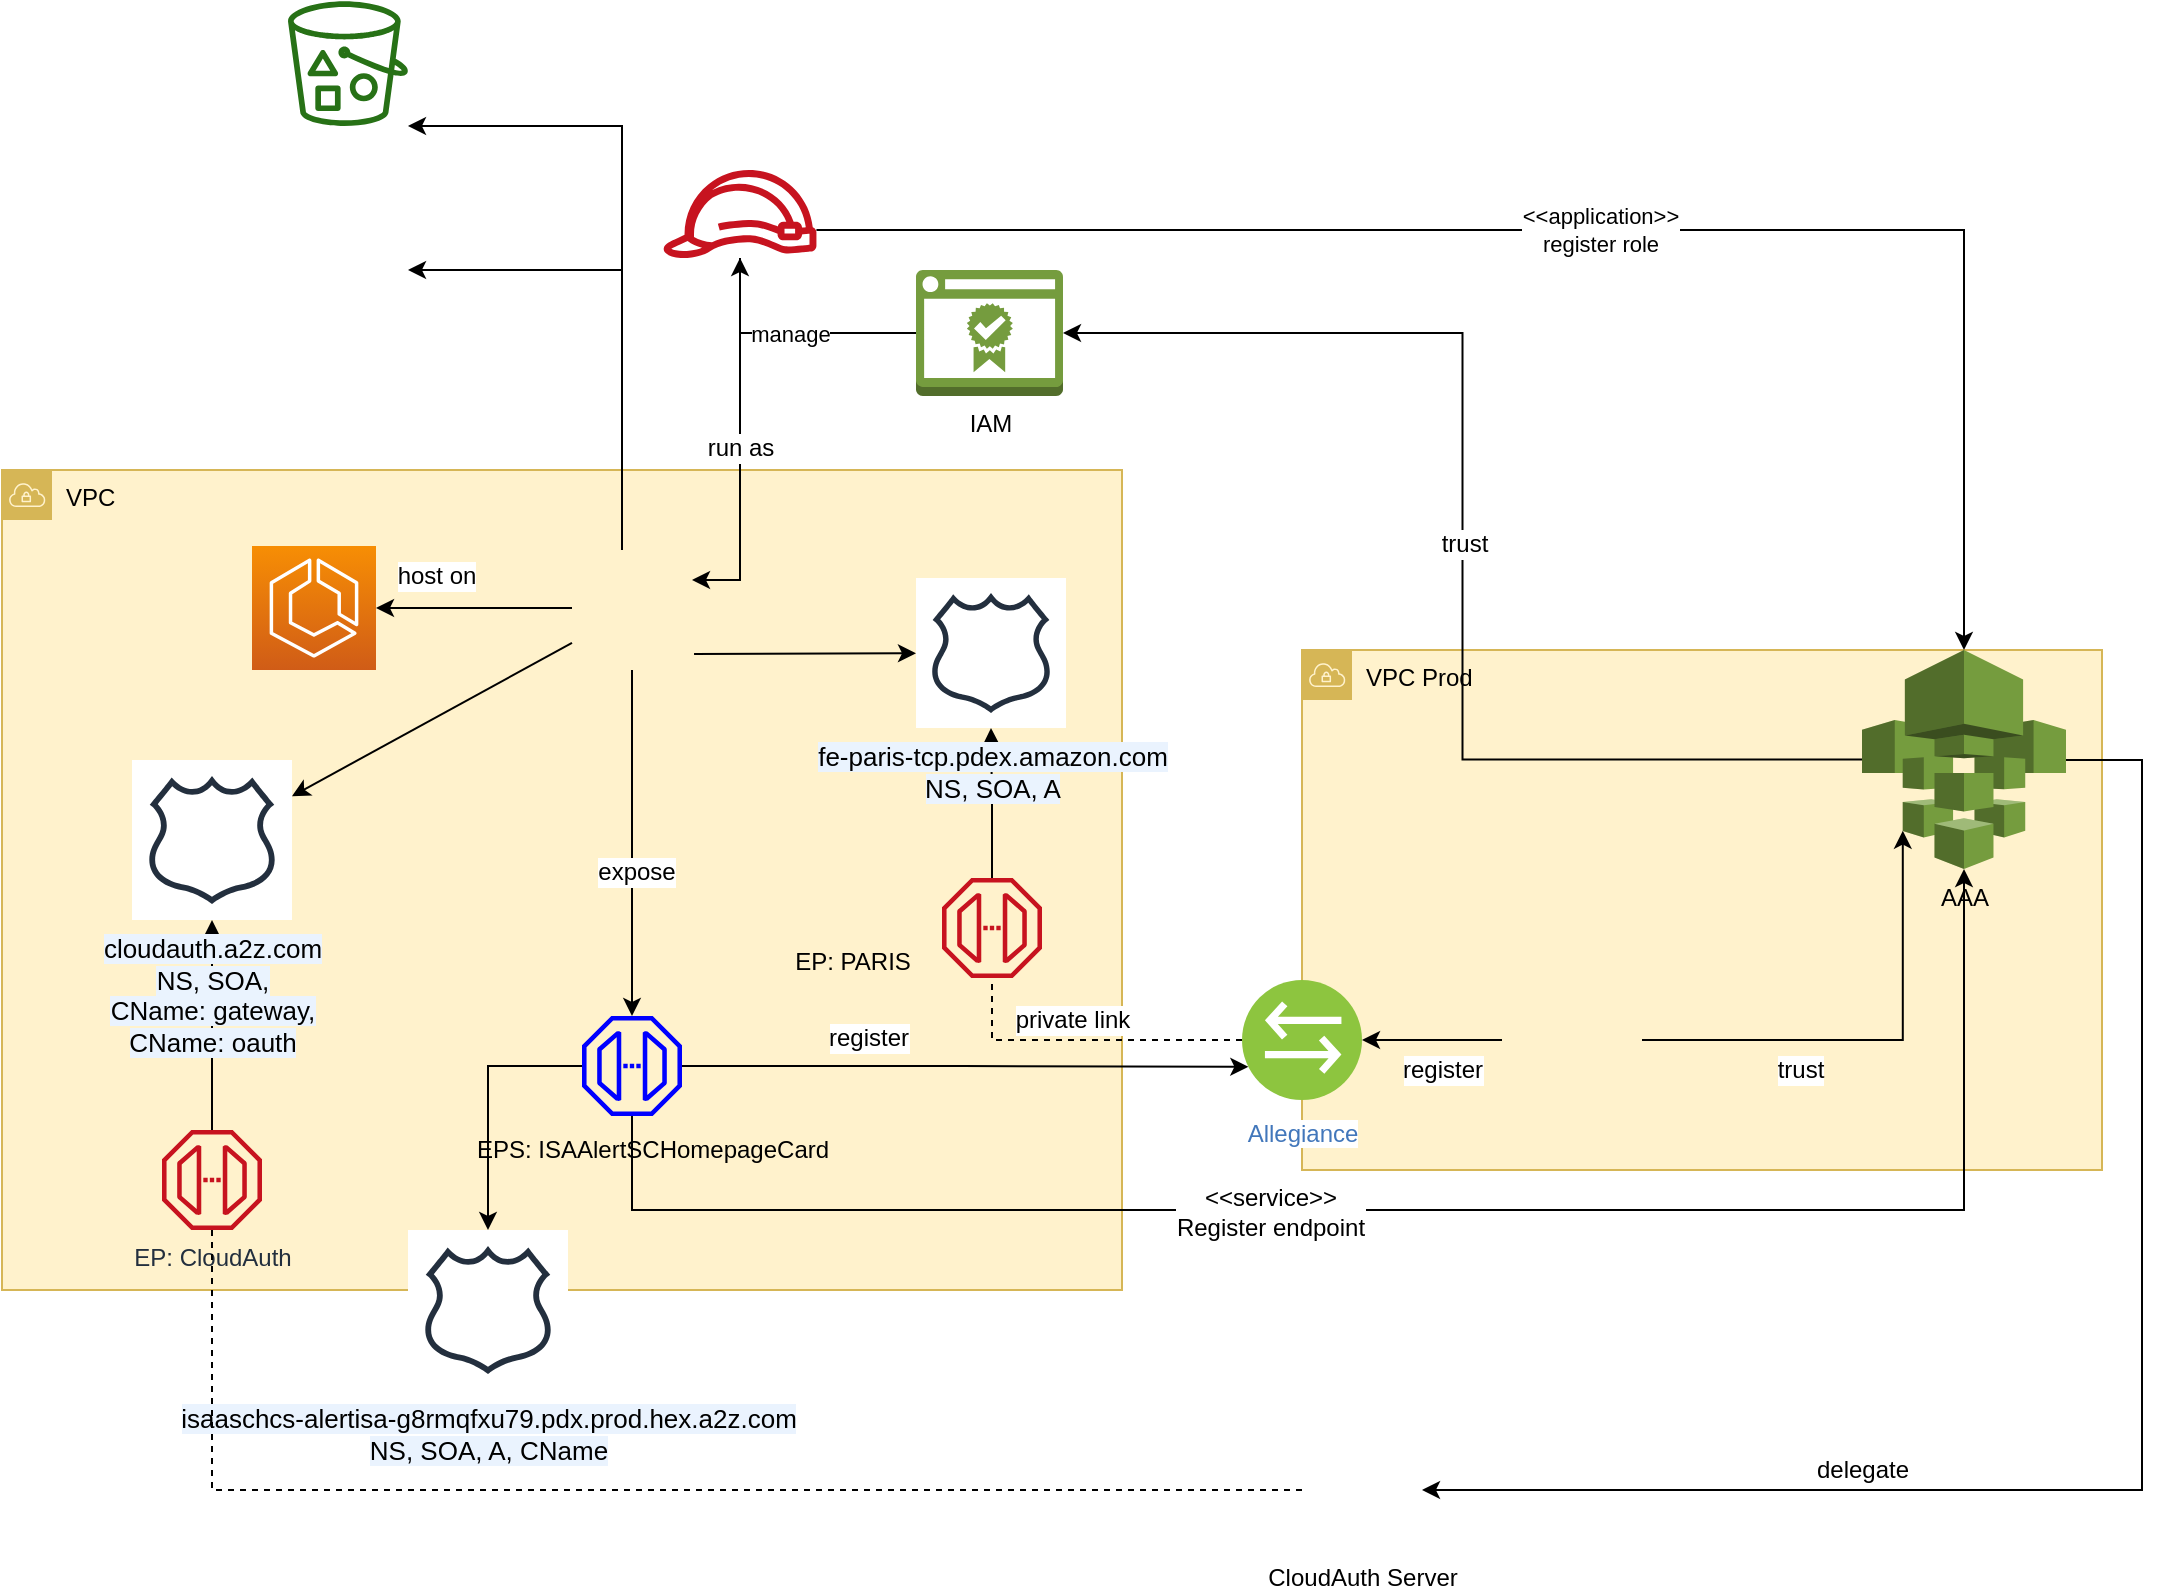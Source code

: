 <mxfile version="12.9.3" type="github" pages="2">
  <diagram id="zyz2EFdPTBNVILNC9-8Z" name="Page-1">
    <mxGraphModel dx="1186" dy="491" grid="1" gridSize="10" guides="1" tooltips="1" connect="1" arrows="1" fold="1" page="1" pageScale="1" pageWidth="1169" pageHeight="827" math="0" shadow="0">
      <root>
        <mxCell id="0" />
        <mxCell id="1" parent="0" />
        <mxCell id="aFdUZUaL_gvQUwIEUJne-59" value="VPC" style="outlineConnect=0;html=1;whiteSpace=wrap;fontSize=12;fontStyle=0;shape=mxgraph.aws4.group;grIcon=mxgraph.aws4.group_vpc;strokeColor=#d6b656;fillColor=#fff2cc;verticalAlign=top;align=left;spacingLeft=30;dashed=0;" parent="1" vertex="1">
          <mxGeometry x="90" y="300" width="560" height="410" as="geometry" />
        </mxCell>
        <mxCell id="aFdUZUaL_gvQUwIEUJne-60" value="VPC Prod" style="outlineConnect=0;html=1;whiteSpace=wrap;fontSize=12;fontStyle=0;shape=mxgraph.aws4.group;grIcon=mxgraph.aws4.group_vpc;strokeColor=#d6b656;fillColor=#fff2cc;verticalAlign=top;align=left;spacingLeft=30;dashed=0;" parent="1" vertex="1">
          <mxGeometry x="740" y="390" width="400" height="260" as="geometry" />
        </mxCell>
        <mxCell id="aFdUZUaL_gvQUwIEUJne-7" style="edgeStyle=orthogonalEdgeStyle;rounded=0;orthogonalLoop=1;jettySize=auto;html=1;" parent="1" source="aFdUZUaL_gvQUwIEUJne-8" target="aFdUZUaL_gvQUwIEUJne-15" edge="1">
          <mxGeometry relative="1" as="geometry" />
        </mxCell>
        <mxCell id="aFdUZUaL_gvQUwIEUJne-8" value="" style="outlineConnect=0;fontColor=#232F3E;gradientColor=none;fillColor=#C7131F;strokeColor=none;dashed=0;verticalLabelPosition=bottom;verticalAlign=top;align=center;html=1;fontSize=12;fontStyle=0;aspect=fixed;shape=mxgraph.aws4.endpoint;" parent="1" vertex="1">
          <mxGeometry x="560" y="504" width="50" height="50" as="geometry" />
        </mxCell>
        <mxCell id="Xgl1gAUsCVuS_9v7nJqe-14" style="edgeStyle=orthogonalEdgeStyle;rounded=0;orthogonalLoop=1;jettySize=auto;html=1;startArrow=none;startFill=0;endArrow=classic;endFill=1;" parent="1" source="aFdUZUaL_gvQUwIEUJne-9" target="aFdUZUaL_gvQUwIEUJne-16" edge="1">
          <mxGeometry relative="1" as="geometry" />
        </mxCell>
        <mxCell id="aFdUZUaL_gvQUwIEUJne-9" value="EP: CloudAuth" style="outlineConnect=0;fontColor=#232F3E;gradientColor=none;fillColor=#C7131F;strokeColor=none;dashed=0;verticalLabelPosition=bottom;verticalAlign=top;align=center;html=1;fontSize=12;fontStyle=0;aspect=fixed;shape=mxgraph.aws4.endpoint;" parent="1" vertex="1">
          <mxGeometry x="170" y="630" width="50" height="50" as="geometry" />
        </mxCell>
        <mxCell id="aFdUZUaL_gvQUwIEUJne-10" value="EP: PARIS" style="text;html=1;align=center;verticalAlign=bottom;resizable=0;points=[];autosize=1;horizontal=1;" parent="1" vertex="1">
          <mxGeometry x="480" y="535" width="70" height="20" as="geometry" />
        </mxCell>
        <mxCell id="aFdUZUaL_gvQUwIEUJne-11" style="edgeStyle=orthogonalEdgeStyle;rounded=0;orthogonalLoop=1;jettySize=auto;html=1;" parent="1" source="aFdUZUaL_gvQUwIEUJne-12" target="aFdUZUaL_gvQUwIEUJne-14" edge="1">
          <mxGeometry relative="1" as="geometry" />
        </mxCell>
        <mxCell id="aFdUZUaL_gvQUwIEUJne-55" style="edgeStyle=orthogonalEdgeStyle;rounded=0;orthogonalLoop=1;jettySize=auto;html=1;" parent="1" source="aFdUZUaL_gvQUwIEUJne-12" target="aFdUZUaL_gvQUwIEUJne-38" edge="1">
          <mxGeometry relative="1" as="geometry">
            <Array as="points">
              <mxPoint x="405" y="670" />
              <mxPoint x="1071" y="670" />
            </Array>
          </mxGeometry>
        </mxCell>
        <mxCell id="aFdUZUaL_gvQUwIEUJne-56" value="&amp;lt;&amp;lt;service&amp;gt;&amp;gt;&lt;br&gt;Register endpoint" style="text;html=1;align=center;verticalAlign=middle;resizable=0;points=[];labelBackgroundColor=#ffffff;" parent="aFdUZUaL_gvQUwIEUJne-55" vertex="1" connectable="0">
          <mxGeometry x="-0.172" y="-1" relative="1" as="geometry">
            <mxPoint as="offset" />
          </mxGeometry>
        </mxCell>
        <mxCell id="aFdUZUaL_gvQUwIEUJne-70" style="edgeStyle=orthogonalEdgeStyle;rounded=0;orthogonalLoop=1;jettySize=auto;html=1;entryX=0;entryY=0.75;entryDx=0;entryDy=0;" parent="1" source="aFdUZUaL_gvQUwIEUJne-12" target="aFdUZUaL_gvQUwIEUJne-67" edge="1">
          <mxGeometry relative="1" as="geometry" />
        </mxCell>
        <mxCell id="aFdUZUaL_gvQUwIEUJne-72" value="register" style="text;html=1;align=center;verticalAlign=middle;resizable=0;points=[];labelBackgroundColor=#ffffff;" parent="aFdUZUaL_gvQUwIEUJne-70" vertex="1" connectable="0">
          <mxGeometry x="0.313" y="-3" relative="1" as="geometry">
            <mxPoint x="-93" y="-18" as="offset" />
          </mxGeometry>
        </mxCell>
        <mxCell id="aFdUZUaL_gvQUwIEUJne-12" value="" style="outlineConnect=0;fontColor=#232F3E;gradientColor=none;fillColor=#0000ff;strokeColor=none;dashed=0;verticalLabelPosition=bottom;verticalAlign=top;align=center;html=1;fontSize=12;fontStyle=0;aspect=fixed;shape=mxgraph.aws4.endpoint;" parent="1" vertex="1">
          <mxGeometry x="380" y="573" width="50" height="50" as="geometry" />
        </mxCell>
        <mxCell id="aFdUZUaL_gvQUwIEUJne-14" value="&lt;span style=&quot;color: rgb(0 , 0 , 0) ; font-family: &amp;#34;arial unicode ms&amp;#34; , &amp;#34;arial&amp;#34; , sans-serif ; font-size: 13px ; text-align: left ; background-color: rgb(234 , 243 , 254)&quot;&gt;isaaschcs-alertisa-g8rmqfxu79.pdx.prod.hex.a2z.com&lt;br&gt;NS, SOA, A, CName&lt;br&gt;&lt;br&gt;&lt;/span&gt;" style="outlineConnect=0;fontColor=#232F3E;gradientColor=none;strokeColor=#232F3E;fillColor=#ffffff;dashed=0;verticalLabelPosition=bottom;verticalAlign=top;align=center;html=1;fontSize=12;fontStyle=0;aspect=fixed;shape=mxgraph.aws4.resourceIcon;resIcon=mxgraph.aws4.hosted_zone;" parent="1" vertex="1">
          <mxGeometry x="293" y="680" width="80" height="80" as="geometry" />
        </mxCell>
        <mxCell id="aFdUZUaL_gvQUwIEUJne-43" style="edgeStyle=orthogonalEdgeStyle;rounded=0;orthogonalLoop=1;jettySize=auto;html=1;entryX=0.2;entryY=0.825;entryDx=0;entryDy=0;entryPerimeter=0;" parent="1" source="aFdUZUaL_gvQUwIEUJne-63" target="aFdUZUaL_gvQUwIEUJne-38" edge="1">
          <mxGeometry relative="1" as="geometry" />
        </mxCell>
        <mxCell id="aFdUZUaL_gvQUwIEUJne-48" value="trust" style="text;html=1;align=center;verticalAlign=middle;resizable=0;points=[];labelBackgroundColor=#ffffff;" parent="aFdUZUaL_gvQUwIEUJne-43" vertex="1" connectable="0">
          <mxGeometry x="-0.326" y="-1" relative="1" as="geometry">
            <mxPoint y="14" as="offset" />
          </mxGeometry>
        </mxCell>
        <mxCell id="aFdUZUaL_gvQUwIEUJne-15" value="&lt;span style=&quot;color: rgb(0 , 0 , 0) ; font-family: &amp;#34;arial unicode ms&amp;#34; , &amp;#34;arial&amp;#34; , sans-serif ; font-size: 13px ; text-align: left ; background-color: rgb(234 , 243 , 254)&quot;&gt;fe-paris-tcp.pdex.amazon.com&lt;br&gt;NS, SOA, A&lt;br&gt;&lt;br&gt;&lt;/span&gt;" style="outlineConnect=0;fontColor=#232F3E;gradientColor=none;strokeColor=#232F3E;fillColor=#ffffff;dashed=0;verticalLabelPosition=bottom;verticalAlign=top;align=center;html=1;fontSize=12;fontStyle=0;aspect=fixed;shape=mxgraph.aws4.resourceIcon;resIcon=mxgraph.aws4.hosted_zone;" parent="1" vertex="1">
          <mxGeometry x="547" y="354" width="75" height="75" as="geometry" />
        </mxCell>
        <mxCell id="aFdUZUaL_gvQUwIEUJne-16" value="&lt;span style=&quot;color: rgb(0 , 0 , 0) ; font-family: &amp;#34;arial unicode ms&amp;#34; , &amp;#34;arial&amp;#34; , sans-serif ; font-size: 13px ; text-align: left ; background-color: rgb(234 , 243 , 254)&quot;&gt;cloudauth.a2z.com&lt;br&gt;NS, SOA, &lt;br&gt;CName: gateway, &lt;br&gt;CName: oauth&lt;br&gt;&lt;br&gt;&lt;/span&gt;" style="outlineConnect=0;fontColor=#232F3E;gradientColor=none;strokeColor=#232F3E;fillColor=#ffffff;dashed=0;verticalLabelPosition=bottom;verticalAlign=top;align=center;html=1;fontSize=12;fontStyle=0;aspect=fixed;shape=mxgraph.aws4.resourceIcon;resIcon=mxgraph.aws4.hosted_zone;" parent="1" vertex="1">
          <mxGeometry x="155" y="445" width="80" height="80" as="geometry" />
        </mxCell>
        <mxCell id="aFdUZUaL_gvQUwIEUJne-19" value="EPS: ISAAlertSCHomepageCard" style="text;html=1;align=center;verticalAlign=middle;resizable=0;points=[];autosize=1;" parent="1" vertex="1">
          <mxGeometry x="320" y="630" width="190" height="20" as="geometry" />
        </mxCell>
        <mxCell id="aFdUZUaL_gvQUwIEUJne-21" value="" style="shape=image;html=1;verticalAlign=top;verticalLabelPosition=bottom;labelBackgroundColor=#ffffff;imageAspect=0;aspect=fixed;image=https://cdn2.iconfinder.com/data/icons/amazon-aws-stencils/100/Database_copy_DynamoDB-128.png" parent="1" vertex="1">
          <mxGeometry x="199" y="150" width="94" height="94" as="geometry" />
        </mxCell>
        <mxCell id="aFdUZUaL_gvQUwIEUJne-22" value="" style="outlineConnect=0;fontColor=#232F3E;gradientColor=#F78E04;gradientDirection=north;fillColor=#D05C17;strokeColor=#ffffff;dashed=0;verticalLabelPosition=bottom;verticalAlign=top;align=center;html=1;fontSize=12;fontStyle=0;aspect=fixed;shape=mxgraph.aws4.resourceIcon;resIcon=mxgraph.aws4.ecs;" parent="1" vertex="1">
          <mxGeometry x="215" y="338" width="62" height="62" as="geometry" />
        </mxCell>
        <mxCell id="aFdUZUaL_gvQUwIEUJne-24" value="" style="outlineConnect=0;fontColor=#232F3E;gradientColor=none;fillColor=#277116;strokeColor=none;dashed=0;verticalLabelPosition=bottom;verticalAlign=top;align=center;html=1;fontSize=12;fontStyle=0;aspect=fixed;pointerEvents=1;shape=mxgraph.aws4.bucket_with_objects;" parent="1" vertex="1">
          <mxGeometry x="233" y="65.6" width="60" height="62.4" as="geometry" />
        </mxCell>
        <mxCell id="aFdUZUaL_gvQUwIEUJne-28" style="edgeStyle=orthogonalEdgeStyle;rounded=0;orthogonalLoop=1;jettySize=auto;html=1;" parent="1" source="aFdUZUaL_gvQUwIEUJne-27" target="aFdUZUaL_gvQUwIEUJne-22" edge="1">
          <mxGeometry relative="1" as="geometry">
            <Array as="points">
              <mxPoint x="310" y="369" />
              <mxPoint x="310" y="369" />
            </Array>
          </mxGeometry>
        </mxCell>
        <mxCell id="aFdUZUaL_gvQUwIEUJne-54" value="host on" style="text;html=1;align=center;verticalAlign=middle;resizable=0;points=[];labelBackgroundColor=#ffffff;" parent="aFdUZUaL_gvQUwIEUJne-28" vertex="1" connectable="0">
          <mxGeometry x="0.548" y="1" relative="1" as="geometry">
            <mxPoint x="8" y="-17.5" as="offset" />
          </mxGeometry>
        </mxCell>
        <mxCell id="aFdUZUaL_gvQUwIEUJne-35" style="edgeStyle=orthogonalEdgeStyle;rounded=0;orthogonalLoop=1;jettySize=auto;html=1;" parent="1" source="aFdUZUaL_gvQUwIEUJne-27" target="aFdUZUaL_gvQUwIEUJne-21" edge="1">
          <mxGeometry relative="1" as="geometry">
            <Array as="points">
              <mxPoint x="400" y="200" />
            </Array>
          </mxGeometry>
        </mxCell>
        <mxCell id="aFdUZUaL_gvQUwIEUJne-36" style="edgeStyle=orthogonalEdgeStyle;rounded=0;orthogonalLoop=1;jettySize=auto;html=1;" parent="1" source="aFdUZUaL_gvQUwIEUJne-27" target="aFdUZUaL_gvQUwIEUJne-24" edge="1">
          <mxGeometry relative="1" as="geometry">
            <Array as="points">
              <mxPoint x="400" y="128" />
            </Array>
          </mxGeometry>
        </mxCell>
        <mxCell id="aFdUZUaL_gvQUwIEUJne-37" style="edgeStyle=orthogonalEdgeStyle;rounded=0;orthogonalLoop=1;jettySize=auto;html=1;" parent="1" source="aFdUZUaL_gvQUwIEUJne-27" target="aFdUZUaL_gvQUwIEUJne-12" edge="1">
          <mxGeometry relative="1" as="geometry" />
        </mxCell>
        <mxCell id="aFdUZUaL_gvQUwIEUJne-58" value="expose" style="text;html=1;align=center;verticalAlign=middle;resizable=0;points=[];labelBackgroundColor=#ffffff;" parent="aFdUZUaL_gvQUwIEUJne-37" vertex="1" connectable="0">
          <mxGeometry x="0.166" y="2" relative="1" as="geometry">
            <mxPoint as="offset" />
          </mxGeometry>
        </mxCell>
        <mxCell id="aFdUZUaL_gvQUwIEUJne-27" value="" style="shape=image;html=1;verticalAlign=top;verticalLabelPosition=bottom;labelBackgroundColor=#ffffff;imageAspect=0;aspect=fixed;image=https://cdn1.iconfinder.com/data/icons/file-extension-vol-1/48/Class_program_programming_file_extension-128.png" parent="1" vertex="1">
          <mxGeometry x="375" y="340" width="60" height="60" as="geometry" />
        </mxCell>
        <mxCell id="aFdUZUaL_gvQUwIEUJne-30" style="edgeStyle=orthogonalEdgeStyle;rounded=0;orthogonalLoop=1;jettySize=auto;html=1;entryX=1;entryY=0.25;entryDx=0;entryDy=0;" parent="1" source="aFdUZUaL_gvQUwIEUJne-29" target="aFdUZUaL_gvQUwIEUJne-27" edge="1">
          <mxGeometry relative="1" as="geometry" />
        </mxCell>
        <mxCell id="aFdUZUaL_gvQUwIEUJne-52" value="run as" style="text;html=1;align=center;verticalAlign=middle;resizable=0;points=[];labelBackgroundColor=#ffffff;" parent="aFdUZUaL_gvQUwIEUJne-30" vertex="1" connectable="0">
          <mxGeometry x="0.029" relative="1" as="geometry">
            <mxPoint as="offset" />
          </mxGeometry>
        </mxCell>
        <mxCell id="aFdUZUaL_gvQUwIEUJne-53" value="&amp;lt;&amp;lt;application&amp;gt;&amp;gt;&lt;br&gt;register role" style="edgeStyle=orthogonalEdgeStyle;rounded=0;orthogonalLoop=1;jettySize=auto;html=1;entryX=0.5;entryY=0;entryDx=0;entryDy=0;entryPerimeter=0;" parent="1" source="aFdUZUaL_gvQUwIEUJne-29" target="aFdUZUaL_gvQUwIEUJne-38" edge="1">
          <mxGeometry relative="1" as="geometry">
            <Array as="points">
              <mxPoint x="619" y="180" />
              <mxPoint x="1071" y="180" />
            </Array>
          </mxGeometry>
        </mxCell>
        <mxCell id="aFdUZUaL_gvQUwIEUJne-29" value="" style="outlineConnect=0;fontColor=#232F3E;gradientColor=none;fillColor=#C7131F;strokeColor=none;dashed=0;verticalLabelPosition=bottom;verticalAlign=top;align=center;html=1;fontSize=12;fontStyle=0;aspect=fixed;pointerEvents=1;shape=mxgraph.aws4.role;" parent="1" vertex="1">
          <mxGeometry x="420" y="150" width="78" height="44" as="geometry" />
        </mxCell>
        <mxCell id="aFdUZUaL_gvQUwIEUJne-51" value="manage" style="edgeStyle=orthogonalEdgeStyle;rounded=0;orthogonalLoop=1;jettySize=auto;html=1;" parent="1" source="aFdUZUaL_gvQUwIEUJne-31" target="aFdUZUaL_gvQUwIEUJne-29" edge="1">
          <mxGeometry relative="1" as="geometry" />
        </mxCell>
        <mxCell id="aFdUZUaL_gvQUwIEUJne-31" value="IAM" style="outlineConnect=0;dashed=0;verticalLabelPosition=bottom;verticalAlign=top;align=center;html=1;shape=mxgraph.aws3.certificate_manager_2;fillColor=#759C3E;gradientColor=none;" parent="1" vertex="1">
          <mxGeometry x="547" y="200" width="73.5" height="63" as="geometry" />
        </mxCell>
        <mxCell id="aFdUZUaL_gvQUwIEUJne-34" value="" style="endArrow=classic;html=1;exitX=1.017;exitY=0.867;exitDx=0;exitDy=0;exitPerimeter=0;" parent="1" source="aFdUZUaL_gvQUwIEUJne-27" target="aFdUZUaL_gvQUwIEUJne-15" edge="1">
          <mxGeometry width="50" height="50" relative="1" as="geometry">
            <mxPoint x="560" y="210" as="sourcePoint" />
            <mxPoint x="610" y="160" as="targetPoint" />
          </mxGeometry>
        </mxCell>
        <mxCell id="aFdUZUaL_gvQUwIEUJne-42" style="edgeStyle=orthogonalEdgeStyle;rounded=0;orthogonalLoop=1;jettySize=auto;html=1;entryX=1;entryY=0.5;entryDx=0;entryDy=0;entryPerimeter=0;" parent="1" source="aFdUZUaL_gvQUwIEUJne-38" target="aFdUZUaL_gvQUwIEUJne-31" edge="1">
          <mxGeometry relative="1" as="geometry" />
        </mxCell>
        <mxCell id="aFdUZUaL_gvQUwIEUJne-49" value="trust" style="text;html=1;align=center;verticalAlign=middle;resizable=0;points=[];labelBackgroundColor=#ffffff;" parent="aFdUZUaL_gvQUwIEUJne-42" vertex="1" connectable="0">
          <mxGeometry x="0.007" relative="1" as="geometry">
            <mxPoint y="1" as="offset" />
          </mxGeometry>
        </mxCell>
        <mxCell id="aFdUZUaL_gvQUwIEUJne-38" value="AAA" style="outlineConnect=0;dashed=0;verticalLabelPosition=bottom;verticalAlign=top;align=center;html=1;shape=mxgraph.aws3.clouddirectory;fillColor=#759C3E;gradientColor=none;" parent="1" vertex="1">
          <mxGeometry x="1020" y="390" width="102" height="109.5" as="geometry" />
        </mxCell>
        <mxCell id="aFdUZUaL_gvQUwIEUJne-65" style="edgeStyle=orthogonalEdgeStyle;rounded=0;orthogonalLoop=1;jettySize=auto;html=1;exitX=0;exitY=0.5;exitDx=0;exitDy=0;dashed=1;endArrow=none;endFill=0;" parent="1" source="aFdUZUaL_gvQUwIEUJne-67" target="aFdUZUaL_gvQUwIEUJne-8" edge="1">
          <mxGeometry relative="1" as="geometry">
            <mxPoint x="760" y="630" as="sourcePoint" />
          </mxGeometry>
        </mxCell>
        <mxCell id="aFdUZUaL_gvQUwIEUJne-66" value="private link" style="text;html=1;align=center;verticalAlign=middle;resizable=0;points=[];labelBackgroundColor=#ffffff;" parent="aFdUZUaL_gvQUwIEUJne-65" vertex="1" connectable="0">
          <mxGeometry x="0.108" y="-4" relative="1" as="geometry">
            <mxPoint x="1" y="-6" as="offset" />
          </mxGeometry>
        </mxCell>
        <mxCell id="aFdUZUaL_gvQUwIEUJne-68" style="edgeStyle=orthogonalEdgeStyle;rounded=0;orthogonalLoop=1;jettySize=auto;html=1;entryX=1;entryY=0.5;entryDx=0;entryDy=0;" parent="1" source="aFdUZUaL_gvQUwIEUJne-63" target="aFdUZUaL_gvQUwIEUJne-67" edge="1">
          <mxGeometry relative="1" as="geometry" />
        </mxCell>
        <mxCell id="aFdUZUaL_gvQUwIEUJne-69" value="register" style="text;html=1;align=center;verticalAlign=middle;resizable=0;points=[];labelBackgroundColor=#ffffff;" parent="aFdUZUaL_gvQUwIEUJne-68" vertex="1" connectable="0">
          <mxGeometry x="-0.314" y="4" relative="1" as="geometry">
            <mxPoint x="-6" y="11" as="offset" />
          </mxGeometry>
        </mxCell>
        <mxCell id="aFdUZUaL_gvQUwIEUJne-63" value="" style="shape=image;html=1;verticalAlign=top;verticalLabelPosition=bottom;labelBackgroundColor=#ffffff;imageAspect=0;aspect=fixed;image=https://cdn1.iconfinder.com/data/icons/file-extension-vol-1/48/Class_program_programming_file_extension-128.png" parent="1" vertex="1">
          <mxGeometry x="840" y="550" width="70" height="70" as="geometry" />
        </mxCell>
        <mxCell id="aFdUZUaL_gvQUwIEUJne-67" value="Allegiance" style="aspect=fixed;perimeter=ellipsePerimeter;html=1;align=center;shadow=0;dashed=0;fontColor=#4277BB;labelBackgroundColor=#ffffff;fontSize=12;spacingTop=3;image;image=img/lib/ibm/vpc/Bridge.svg;" parent="1" vertex="1">
          <mxGeometry x="710" y="555" width="60" height="60" as="geometry" />
        </mxCell>
        <mxCell id="aFdUZUaL_gvQUwIEUJne-73" value="" style="endArrow=classic;html=1;" parent="1" source="aFdUZUaL_gvQUwIEUJne-27" target="aFdUZUaL_gvQUwIEUJne-16" edge="1">
          <mxGeometry width="50" height="50" relative="1" as="geometry">
            <mxPoint x="420" y="640" as="sourcePoint" />
            <mxPoint x="470" y="590" as="targetPoint" />
            <Array as="points" />
          </mxGeometry>
        </mxCell>
        <mxCell id="Xgl1gAUsCVuS_9v7nJqe-5" style="edgeStyle=orthogonalEdgeStyle;rounded=0;orthogonalLoop=1;jettySize=auto;html=1;exitX=1;exitY=0.5;exitDx=0;exitDy=0;startArrow=classic;startFill=1;endArrow=none;endFill=0;" parent="1" source="Xgl1gAUsCVuS_9v7nJqe-2" target="aFdUZUaL_gvQUwIEUJne-38" edge="1">
          <mxGeometry relative="1" as="geometry">
            <Array as="points">
              <mxPoint x="1160" y="810" />
              <mxPoint x="1160" y="445" />
            </Array>
          </mxGeometry>
        </mxCell>
        <mxCell id="Xgl1gAUsCVuS_9v7nJqe-6" value="delegate" style="text;html=1;align=center;verticalAlign=middle;resizable=0;points=[];labelBackgroundColor=#ffffff;" parent="Xgl1gAUsCVuS_9v7nJqe-5" vertex="1" connectable="0">
          <mxGeometry x="-0.051" y="1" relative="1" as="geometry">
            <mxPoint x="-139" y="-8" as="offset" />
          </mxGeometry>
        </mxCell>
        <mxCell id="Xgl1gAUsCVuS_9v7nJqe-12" style="edgeStyle=orthogonalEdgeStyle;rounded=0;orthogonalLoop=1;jettySize=auto;html=1;startArrow=none;startFill=0;endArrow=none;endFill=0;dashed=1;" parent="1" source="Xgl1gAUsCVuS_9v7nJqe-2" target="aFdUZUaL_gvQUwIEUJne-9" edge="1">
          <mxGeometry relative="1" as="geometry" />
        </mxCell>
        <mxCell id="Xgl1gAUsCVuS_9v7nJqe-2" value="CloudAuth Server" style="shape=image;html=1;verticalAlign=top;verticalLabelPosition=bottom;labelBackgroundColor=#ffffff;imageAspect=0;aspect=fixed;image=https://cdn1.iconfinder.com/data/icons/file-extension-vol-1/48/Class_program_programming_file_extension-128.png" parent="1" vertex="1">
          <mxGeometry x="740" y="780" width="60" height="60" as="geometry" />
        </mxCell>
      </root>
    </mxGraphModel>
  </diagram>
  <diagram id="Zsv3XVBBy8O4jbjEkFQj" name="CDES VPC 网络环境配置">
    <mxGraphModel dx="1043" dy="525" grid="1" gridSize="10" guides="1" tooltips="1" connect="1" arrows="1" fold="1" page="1" pageScale="1" pageWidth="850" pageHeight="1100" math="0" shadow="0">
      <root>
        <mxCell id="iOK1CKRkIrCgS8IIY8US-0" />
        <mxCell id="iOK1CKRkIrCgS8IIY8US-1" parent="iOK1CKRkIrCgS8IIY8US-0" />
        <mxCell id="iOK1CKRkIrCgS8IIY8US-10" value="" style="rounded=1;arcSize=10;dashed=0;fillColor=none;gradientColor=none;strokeWidth=2;" vertex="1" parent="iOK1CKRkIrCgS8IIY8US-1">
          <mxGeometry x="80" y="90" width="570" height="820" as="geometry" />
        </mxCell>
        <mxCell id="iOK1CKRkIrCgS8IIY8US-2" value="VPC" style="points=[[0,0],[0.25,0],[0.5,0],[0.75,0],[1,0],[1,0.25],[1,0.5],[1,0.75],[1,1],[0.75,1],[0.5,1],[0.25,1],[0,1],[0,0.75],[0,0.5],[0,0.25]];outlineConnect=0;gradientColor=none;html=1;whiteSpace=wrap;fontSize=12;fontStyle=0;shape=mxgraph.aws4.group;grIcon=mxgraph.aws4.group_vpc;strokeColor=#248814;fillColor=none;verticalAlign=top;align=left;spacingLeft=30;fontColor=#AAB7B8;dashed=0;" vertex="1" parent="iOK1CKRkIrCgS8IIY8US-1">
          <mxGeometry x="140" y="150" width="460" height="720" as="geometry" />
        </mxCell>
        <mxCell id="iOK1CKRkIrCgS8IIY8US-30" value="AZ1" style="rounded=0;whiteSpace=wrap;html=1;fillColor=none;strokeColor=#00B336;strokeWidth=2;fontSize=15;fontColor=#00CC66;dashed=1;labelPosition=center;verticalLabelPosition=bottom;align=center;verticalAlign=top;" vertex="1" parent="iOK1CKRkIrCgS8IIY8US-1">
          <mxGeometry x="160" y="180" width="370" height="280" as="geometry" />
        </mxCell>
        <mxCell id="iOK1CKRkIrCgS8IIY8US-14" style="edgeStyle=orthogonalEdgeStyle;rounded=0;orthogonalLoop=1;jettySize=auto;html=1;endArrow=none;endFill=0;" edge="1" parent="iOK1CKRkIrCgS8IIY8US-1" source="iOK1CKRkIrCgS8IIY8US-3" target="iOK1CKRkIrCgS8IIY8US-13">
          <mxGeometry relative="1" as="geometry" />
        </mxCell>
        <mxCell id="iOK1CKRkIrCgS8IIY8US-3" value="Internet gateway" style="outlineConnect=0;dashed=0;verticalLabelPosition=top;verticalAlign=bottom;align=center;html=1;shape=mxgraph.aws3.internet_gateway;fillColor=#F58534;gradientColor=none;horizontal=1;labelPosition=center;" vertex="1" parent="iOK1CKRkIrCgS8IIY8US-1">
          <mxGeometry x="620" y="305" width="60" height="50" as="geometry" />
        </mxCell>
        <mxCell id="iOK1CKRkIrCgS8IIY8US-6" value="Public subnet" style="points=[[0,0],[0.25,0],[0.5,0],[0.75,0],[1,0],[1,0.25],[1,0.5],[1,0.75],[1,1],[0.75,1],[0.5,1],[0.25,1],[0,1],[0,0.75],[0,0.5],[0,0.25]];outlineConnect=0;gradientColor=none;html=1;whiteSpace=wrap;fontSize=12;fontStyle=0;shape=mxgraph.aws4.group;grIcon=mxgraph.aws4.group_security_group;grStroke=0;strokeColor=#248814;fillColor=#E9F3E6;verticalAlign=top;align=left;spacingLeft=30;fontColor=#248814;dashed=0;" vertex="1" parent="iOK1CKRkIrCgS8IIY8US-1">
          <mxGeometry x="170" y="190" width="320" height="130" as="geometry" />
        </mxCell>
        <mxCell id="iOK1CKRkIrCgS8IIY8US-15" value="" style="edgeStyle=orthogonalEdgeStyle;rounded=0;orthogonalLoop=1;jettySize=auto;html=1;endArrow=none;endFill=0;" edge="1" parent="iOK1CKRkIrCgS8IIY8US-1" source="iOK1CKRkIrCgS8IIY8US-7" target="iOK1CKRkIrCgS8IIY8US-3">
          <mxGeometry relative="1" as="geometry" />
        </mxCell>
        <mxCell id="iOK1CKRkIrCgS8IIY8US-7" value="main router" style="outlineConnect=0;dashed=0;verticalLabelPosition=bottom;verticalAlign=top;align=center;html=1;shape=mxgraph.aws3.router;fillColor=#F58534;gradientColor=none;" vertex="1" parent="iOK1CKRkIrCgS8IIY8US-1">
          <mxGeometry x="540" y="305" width="50" height="50" as="geometry" />
        </mxCell>
        <mxCell id="iOK1CKRkIrCgS8IIY8US-16" style="edgeStyle=orthogonalEdgeStyle;rounded=0;orthogonalLoop=1;jettySize=auto;html=1;endArrow=none;endFill=0;" edge="1" parent="iOK1CKRkIrCgS8IIY8US-1" source="iOK1CKRkIrCgS8IIY8US-6" target="iOK1CKRkIrCgS8IIY8US-7">
          <mxGeometry relative="1" as="geometry">
            <mxPoint x="500" y="245" as="sourcePoint" />
            <Array as="points">
              <mxPoint x="565" y="255" />
            </Array>
          </mxGeometry>
        </mxCell>
        <mxCell id="iOK1CKRkIrCgS8IIY8US-42" style="edgeStyle=orthogonalEdgeStyle;rounded=0;orthogonalLoop=1;jettySize=auto;html=1;endArrow=none;endFill=0;fontSize=15;fontColor=#00CC66;" edge="1" parent="iOK1CKRkIrCgS8IIY8US-1" source="iOK1CKRkIrCgS8IIY8US-9" target="iOK1CKRkIrCgS8IIY8US-7">
          <mxGeometry relative="1" as="geometry" />
        </mxCell>
        <mxCell id="iOK1CKRkIrCgS8IIY8US-9" value="NATgateway" style="outlineConnect=0;dashed=0;verticalLabelPosition=bottom;verticalAlign=top;align=center;html=1;shape=mxgraph.aws3.vpc_nat_gateway;fillColor=#F58534;gradientColor=none;" vertex="1" parent="iOK1CKRkIrCgS8IIY8US-1">
          <mxGeometry x="335.25" y="220" width="49" height="50" as="geometry" />
        </mxCell>
        <mxCell id="iOK1CKRkIrCgS8IIY8US-11" value="" style="dashed=0;html=1;shape=mxgraph.aws3.cloud;fillColor=#F58536;gradientColor=none;dashed=0;" vertex="1" parent="iOK1CKRkIrCgS8IIY8US-1">
          <mxGeometry x="128" y="70" width="52" height="40" as="geometry" />
        </mxCell>
        <mxCell id="iOK1CKRkIrCgS8IIY8US-13" value="Cloud" style="ellipse;shape=cloud;whiteSpace=wrap;html=1;align=center;" vertex="1" parent="iOK1CKRkIrCgS8IIY8US-1">
          <mxGeometry x="760" y="300" width="100" height="60" as="geometry" />
        </mxCell>
        <mxCell id="iOK1CKRkIrCgS8IIY8US-17" value="&lt;span style=&quot;color: rgba(0 , 0 , 0 , 0) ; font-family: monospace ; font-size: 0px ; font-weight: 400 ; white-space: nowrap&quot;&gt;%3CmxGraphModel%3E%3Croot%3E%3CmxCell%20id%3D%220%22%2F%3E%3CmxCell%20id%3D%221%22%20parent%3D%220%22%2F%3E%3CmxCell%20id%3D%222%22%20value%3D%22%26lt%3Btable%20border%3D%26quot%3B1%26quot%3B%20width%3D%26quot%3B100%25%26quot%3B%20cellpadding%3D%26quot%3B4%26quot%3B%20style%3D%26quot%3Bwidth%3A%20100%25%20%3B%20height%3A%20100%25%20%3B%20border-collapse%3A%20collapse%26quot%3B%26gt%3B%26lt%3Btbody%26gt%3B%26lt%3Btr%20style%3D%26quot%3Bbackground-color%3A%20%23a7c942%20%3B%20color%3A%20%23ffffff%20%3B%20border%3A%201px%20solid%20%2398bf21%26quot%3B%26gt%3B%26lt%3Bth%20align%3D%26quot%3Bleft%26quot%3B%26gt%3BDestinatoin%26lt%3B%2Fth%26gt%3B%26lt%3Bth%20align%3D%26quot%3Bleft%26quot%3B%26gt%3BTarget%26lt%3B%2Fth%26gt%3B%26lt%3B%2Ftr%26gt%3B%26lt%3Btr%20style%3D%26quot%3Bborder%3A%201px%20solid%20%2398bf21%26quot%3B%26gt%3B%26lt%3Btd%26gt%3B10.0.32.0%2F19%26lt%3B%2Ftd%26gt%3B%26lt%3Btd%26gt%3Blocal%26lt%3B%2Ftd%26gt%3B%26lt%3B%2Ftr%26gt%3B%26lt%3Btr%20style%3D%26quot%3Bbackground-color%3A%20%23eaf2d3%20%3B%20border%3A%201px%20solid%20%2398bf21%26quot%3B%26gt%3B%26lt%3Btd%26gt%3B0.0.0.0%2F0%26lt%3B%2Ftd%26gt%3B%26lt%3Btd%26gt%3Bigw-01211a3e49292b342%26lt%3B%2Ftd%26gt%3B%26lt%3B%2Ftr%26gt%3B%26lt%3B%2Ftbody%26gt%3B%26lt%3B%2Ftable%26gt%3B%22%20style%3D%22text%3Bhtml%3D1%3BstrokeColor%3D%23c0c0c0%3BfillColor%3D%23ffffff%3Boverflow%3Dfill%3Brounded%3D0%3BfontSize%3D15%3BfontColor%3D%2300CC66%3B%22%20vertex%3D%221%22%20parent%3D%221%22%3E%3CmxGeometry%20x%3D%22710%22%20y%3D%22410%22%20width%3D%22310%22%20height%3D%22110%22%20as%3D%22geometry%22%2F%3E%3C%2FmxCell%3E%3C%2Froot%3E%3C%2FmxGraphModel%3E&lt;/span&gt;&amp;nbsp;44.230.44.68 (Elastic IP)" style="text;html=1;strokeColor=none;fillColor=none;align=center;verticalAlign=middle;whiteSpace=wrap;rounded=0;fontSize=15;fontStyle=1;fontColor=#00CC66;" vertex="1" parent="iOK1CKRkIrCgS8IIY8US-1">
          <mxGeometry x="260" y="290" width="199.5" height="20" as="geometry" />
        </mxCell>
        <mxCell id="iOK1CKRkIrCgS8IIY8US-20" style="edgeStyle=orthogonalEdgeStyle;rounded=0;orthogonalLoop=1;jettySize=auto;html=1;entryX=0.5;entryY=1;entryDx=0;entryDy=0;entryPerimeter=0;endArrow=none;endFill=0;fontSize=15;fontColor=#00CC66;" edge="1" parent="iOK1CKRkIrCgS8IIY8US-1" source="iOK1CKRkIrCgS8IIY8US-18" target="iOK1CKRkIrCgS8IIY8US-7">
          <mxGeometry relative="1" as="geometry" />
        </mxCell>
        <mxCell id="iOK1CKRkIrCgS8IIY8US-18" value="Private subnet" style="points=[[0,0],[0.25,0],[0.5,0],[0.75,0],[1,0],[1,0.25],[1,0.5],[1,0.75],[1,1],[0.75,1],[0.5,1],[0.25,1],[0,1],[0,0.75],[0,0.5],[0,0.25]];outlineConnect=0;gradientColor=none;html=1;whiteSpace=wrap;fontSize=12;fontStyle=0;shape=mxgraph.aws4.group;grIcon=mxgraph.aws4.group_security_group;grStroke=0;strokeColor=#147EBA;fillColor=#E6F2F8;verticalAlign=top;align=left;spacingLeft=30;fontColor=#147EBA;dashed=0;" vertex="1" parent="iOK1CKRkIrCgS8IIY8US-1">
          <mxGeometry x="170" y="340" width="320" height="100" as="geometry" />
        </mxCell>
        <mxCell id="iOK1CKRkIrCgS8IIY8US-19" value="" style="outlineConnect=0;fontColor=#232F3E;gradientColor=none;fillColor=#D05C17;strokeColor=none;dashed=0;verticalLabelPosition=bottom;verticalAlign=top;align=center;html=1;fontSize=12;fontStyle=0;aspect=fixed;pointerEvents=1;shape=mxgraph.aws4.lambda_function;" vertex="1" parent="iOK1CKRkIrCgS8IIY8US-1">
          <mxGeometry x="260" y="362" width="48" height="48" as="geometry" />
        </mxCell>
        <mxCell id="iOK1CKRkIrCgS8IIY8US-21" value="&lt;table border=&quot;1&quot; width=&quot;100%&quot; cellpadding=&quot;4&quot; style=&quot;width: 100% ; height: 100% ; border-collapse: collapse&quot;&gt;&lt;tbody&gt;&lt;tr style=&quot;background-color: #a7c942 ; color: #ffffff ; border: 1px solid #98bf21&quot;&gt;&lt;th align=&quot;left&quot;&gt;Destinatoin&lt;/th&gt;&lt;th align=&quot;left&quot;&gt;Target&lt;/th&gt;&lt;/tr&gt;&lt;tr style=&quot;border: 1px solid #98bf21&quot;&gt;&lt;td&gt;10.0.32.0/19&lt;/td&gt;&lt;td&gt;local&lt;/td&gt;&lt;/tr&gt;&lt;tr style=&quot;background-color: #eaf2d3 ; border: 1px solid #98bf21&quot;&gt;&lt;td&gt;0.0.0.0/0&lt;/td&gt;&lt;td&gt;igw-01211a3e49292b342&lt;/td&gt;&lt;/tr&gt;&lt;/tbody&gt;&lt;/table&gt;" style="text;html=1;strokeColor=#c0c0c0;fillColor=#ffffff;overflow=fill;rounded=0;fontSize=15;fontColor=#00CC66;" vertex="1" parent="iOK1CKRkIrCgS8IIY8US-1">
          <mxGeometry x="710" y="410" width="310" height="110" as="geometry" />
        </mxCell>
        <mxCell id="iOK1CKRkIrCgS8IIY8US-22" value="&lt;table border=&quot;1&quot; width=&quot;100%&quot; cellpadding=&quot;4&quot; style=&quot;width: 100% ; height: 100% ; border-collapse: collapse&quot;&gt;&lt;tbody&gt;&lt;tr style=&quot;background-color: #a7c942 ; color: #ffffff ; border: 1px solid #98bf21&quot;&gt;&lt;th align=&quot;left&quot;&gt;Destinatoin&lt;/th&gt;&lt;th align=&quot;left&quot;&gt;Target&lt;/th&gt;&lt;/tr&gt;&lt;tr style=&quot;border: 1px solid #98bf21&quot;&gt;&lt;td&gt;10.0.0.0/19&lt;/td&gt;&lt;td&gt;local&lt;/td&gt;&lt;/tr&gt;&lt;tr style=&quot;background-color: #eaf2d3 ; border: 1px solid #98bf21&quot;&gt;&lt;td&gt;0.0.0.0/0&lt;/td&gt;&lt;td&gt;igw-01211a3e49292b342&lt;/td&gt;&lt;/tr&gt;&lt;/tbody&gt;&lt;/table&gt;" style="text;html=1;strokeColor=#c0c0c0;fillColor=#ffffff;overflow=fill;rounded=0;fontSize=15;fontColor=#00CC66;" vertex="1" parent="iOK1CKRkIrCgS8IIY8US-1">
          <mxGeometry x="710" y="90" width="310" height="110" as="geometry" />
        </mxCell>
        <mxCell id="iOK1CKRkIrCgS8IIY8US-26" value="" style="group" vertex="1" connectable="0" parent="iOK1CKRkIrCgS8IIY8US-1">
          <mxGeometry x="710" y="567" width="310" height="133" as="geometry" />
        </mxCell>
        <mxCell id="iOK1CKRkIrCgS8IIY8US-23" value="&lt;table border=&quot;1&quot; width=&quot;100%&quot; cellpadding=&quot;4&quot; style=&quot;width: 100% ; height: 100% ; border-collapse: collapse&quot;&gt;&lt;tbody&gt;&lt;tr style=&quot;background-color: #a7c942 ; color: #ffffff ; border: 1px solid #98bf21&quot;&gt;&lt;th align=&quot;left&quot;&gt;Elastic IP&lt;/th&gt;&lt;th align=&quot;left&quot;&gt;Private IP&lt;/th&gt;&lt;/tr&gt;&lt;tr style=&quot;border: 1px solid #98bf21&quot;&gt;&lt;td&gt;44.227.65.21&lt;/td&gt;&lt;td&gt;10.0.89.128&lt;/td&gt;&lt;/tr&gt;&lt;tr style=&quot;background-color: #eaf2d3 ; border: 1px solid #98bf21&quot;&gt;&lt;td&gt;44.230.44.68&lt;/td&gt;&lt;td&gt;10.0.30.22&lt;/td&gt;&lt;/tr&gt;&lt;tr&gt;&lt;td&gt;44.230.75.121&lt;/td&gt;&lt;td&gt;10.0.138.24&lt;/td&gt;&lt;/tr&gt;&lt;/tbody&gt;&lt;/table&gt;" style="text;html=1;strokeColor=#c0c0c0;fillColor=#ffffff;overflow=fill;rounded=0;fontSize=15;fontColor=#00CC66;" vertex="1" parent="iOK1CKRkIrCgS8IIY8US-26">
          <mxGeometry y="23" width="310" height="110" as="geometry" />
        </mxCell>
        <mxCell id="iOK1CKRkIrCgS8IIY8US-25" value="NAT Gateway" style="text;html=1;align=center;verticalAlign=middle;resizable=0;points=[];autosize=1;fontSize=15;fontColor=#00CC66;" vertex="1" parent="iOK1CKRkIrCgS8IIY8US-26">
          <mxGeometry x="84" width="110" height="20" as="geometry" />
        </mxCell>
        <mxCell id="iOK1CKRkIrCgS8IIY8US-27" value="" style="outlineConnect=0;fontColor=#232F3E;gradientColor=none;fillColor=#D05C17;strokeColor=none;dashed=0;verticalLabelPosition=bottom;verticalAlign=top;align=center;html=1;fontSize=12;fontStyle=0;aspect=fixed;pointerEvents=1;shape=mxgraph.aws4.lambda_function;" vertex="1" parent="iOK1CKRkIrCgS8IIY8US-1">
          <mxGeometry x="280" y="366" width="48" height="48" as="geometry" />
        </mxCell>
        <mxCell id="iOK1CKRkIrCgS8IIY8US-28" value="" style="outlineConnect=0;fontColor=#232F3E;gradientColor=none;fillColor=#D05C17;strokeColor=none;dashed=0;verticalLabelPosition=bottom;verticalAlign=top;align=center;html=1;fontSize=12;fontStyle=0;aspect=fixed;pointerEvents=1;shape=mxgraph.aws4.lambda_function;" vertex="1" parent="iOK1CKRkIrCgS8IIY8US-1">
          <mxGeometry x="306" y="370" width="48" height="48" as="geometry" />
        </mxCell>
        <mxCell id="iOK1CKRkIrCgS8IIY8US-32" value="private router 1" style="outlineConnect=0;dashed=0;verticalLabelPosition=bottom;verticalAlign=top;align=center;html=1;shape=mxgraph.aws3.router;fillColor=#F58534;gradientColor=none;fontSize=15;fontColor=#00CC66;" vertex="1" parent="iOK1CKRkIrCgS8IIY8US-1">
          <mxGeometry x="390" y="370" width="30" height="30" as="geometry" />
        </mxCell>
        <mxCell id="iOK1CKRkIrCgS8IIY8US-33" value="AZ2" style="rounded=0;whiteSpace=wrap;html=1;fillColor=none;strokeColor=#00B336;strokeWidth=2;fontSize=15;fontColor=#00CC66;dashed=1;labelPosition=center;verticalLabelPosition=bottom;align=center;verticalAlign=top;" vertex="1" parent="iOK1CKRkIrCgS8IIY8US-1">
          <mxGeometry x="160" y="500" width="370" height="280" as="geometry" />
        </mxCell>
        <mxCell id="iOK1CKRkIrCgS8IIY8US-34" value="Public subnet" style="points=[[0,0],[0.25,0],[0.5,0],[0.75,0],[1,0],[1,0.25],[1,0.5],[1,0.75],[1,1],[0.75,1],[0.5,1],[0.25,1],[0,1],[0,0.75],[0,0.5],[0,0.25]];outlineConnect=0;gradientColor=none;html=1;whiteSpace=wrap;fontSize=12;fontStyle=0;shape=mxgraph.aws4.group;grIcon=mxgraph.aws4.group_security_group;grStroke=0;strokeColor=#248814;fillColor=#E9F3E6;verticalAlign=top;align=left;spacingLeft=30;fontColor=#248814;dashed=0;" vertex="1" parent="iOK1CKRkIrCgS8IIY8US-1">
          <mxGeometry x="170" y="510" width="320" height="130" as="geometry" />
        </mxCell>
        <mxCell id="iOK1CKRkIrCgS8IIY8US-43" style="edgeStyle=orthogonalEdgeStyle;rounded=0;orthogonalLoop=1;jettySize=auto;html=1;endArrow=none;endFill=0;fontSize=15;fontColor=#00CC66;" edge="1" parent="iOK1CKRkIrCgS8IIY8US-1" source="iOK1CKRkIrCgS8IIY8US-35" target="iOK1CKRkIrCgS8IIY8US-7">
          <mxGeometry relative="1" as="geometry" />
        </mxCell>
        <mxCell id="iOK1CKRkIrCgS8IIY8US-35" value="NATgateway" style="outlineConnect=0;dashed=0;verticalLabelPosition=bottom;verticalAlign=top;align=center;html=1;shape=mxgraph.aws3.vpc_nat_gateway;fillColor=#F58534;gradientColor=none;" vertex="1" parent="iOK1CKRkIrCgS8IIY8US-1">
          <mxGeometry x="335.25" y="540" width="49" height="50" as="geometry" />
        </mxCell>
        <mxCell id="iOK1CKRkIrCgS8IIY8US-36" value="&lt;span style=&quot;color: rgba(0 , 0 , 0 , 0) ; font-family: monospace ; font-size: 0px ; font-weight: 400 ; white-space: nowrap&quot;&gt;%3CmxGraphModel%3E%3Croot%3E%3CmxCell%20id%3D%220%22%2F%3E%3CmxCell%20id%3D%221%22%20parent%3D%220%22%2F%3E%3CmxCell%20id%3D%222%22%20value%3D%22%26lt%3Btable%20border%3D%26quot%3B1%26quot%3B%20width%3D%26quot%3B100%25%26quot%3B%20cellpadding%3D%26quot%3B4%26quot%3B%20style%3D%26quot%3Bwidth%3A%20100%25%20%3B%20height%3A%20100%25%20%3B%20border-collapse%3A%20collapse%26quot%3B%26gt%3B%26lt%3Btbody%26gt%3B%26lt%3Btr%20style%3D%26quot%3Bbackground-color%3A%20%23a7c942%20%3B%20color%3A%20%23ffffff%20%3B%20border%3A%201px%20solid%20%2398bf21%26quot%3B%26gt%3B%26lt%3Bth%20align%3D%26quot%3Bleft%26quot%3B%26gt%3BDestinatoin%26lt%3B%2Fth%26gt%3B%26lt%3Bth%20align%3D%26quot%3Bleft%26quot%3B%26gt%3BTarget%26lt%3B%2Fth%26gt%3B%26lt%3B%2Ftr%26gt%3B%26lt%3Btr%20style%3D%26quot%3Bborder%3A%201px%20solid%20%2398bf21%26quot%3B%26gt%3B%26lt%3Btd%26gt%3B10.0.32.0%2F19%26lt%3B%2Ftd%26gt%3B%26lt%3Btd%26gt%3Blocal%26lt%3B%2Ftd%26gt%3B%26lt%3B%2Ftr%26gt%3B%26lt%3Btr%20style%3D%26quot%3Bbackground-color%3A%20%23eaf2d3%20%3B%20border%3A%201px%20solid%20%2398bf21%26quot%3B%26gt%3B%26lt%3Btd%26gt%3B0.0.0.0%2F0%26lt%3B%2Ftd%26gt%3B%26lt%3Btd%26gt%3Bigw-01211a3e49292b342%26lt%3B%2Ftd%26gt%3B%26lt%3B%2Ftr%26gt%3B%26lt%3B%2Ftbody%26gt%3B%26lt%3B%2Ftable%26gt%3B%22%20style%3D%22text%3Bhtml%3D1%3BstrokeColor%3D%23c0c0c0%3BfillColor%3D%23ffffff%3Boverflow%3Dfill%3Brounded%3D0%3BfontSize%3D15%3BfontColor%3D%2300CC66%3B%22%20vertex%3D%221%22%20parent%3D%221%22%3E%3CmxGeometry%20x%3D%22710%22%20y%3D%22410%22%20width%3D%22310%22%20height%3D%22110%22%20as%3D%22geometry%22%2F%3E%3C%2FmxCell%3E%3C%2Froot%3E%3C%2FmxGraphModel%3E&lt;/span&gt;&amp;nbsp;44.230.75.121 (Elastic IP)" style="text;html=1;strokeColor=none;fillColor=none;align=center;verticalAlign=middle;whiteSpace=wrap;rounded=0;fontSize=15;fontStyle=1;fontColor=#00CC66;" vertex="1" parent="iOK1CKRkIrCgS8IIY8US-1">
          <mxGeometry x="260" y="610" width="199.5" height="20" as="geometry" />
        </mxCell>
        <mxCell id="iOK1CKRkIrCgS8IIY8US-37" value="Private subnet" style="points=[[0,0],[0.25,0],[0.5,0],[0.75,0],[1,0],[1,0.25],[1,0.5],[1,0.75],[1,1],[0.75,1],[0.5,1],[0.25,1],[0,1],[0,0.75],[0,0.5],[0,0.25]];outlineConnect=0;gradientColor=none;html=1;whiteSpace=wrap;fontSize=12;fontStyle=0;shape=mxgraph.aws4.group;grIcon=mxgraph.aws4.group_security_group;grStroke=0;strokeColor=#147EBA;fillColor=#E6F2F8;verticalAlign=top;align=left;spacingLeft=30;fontColor=#147EBA;dashed=0;" vertex="1" parent="iOK1CKRkIrCgS8IIY8US-1">
          <mxGeometry x="170" y="660" width="320" height="100" as="geometry" />
        </mxCell>
        <mxCell id="iOK1CKRkIrCgS8IIY8US-38" value="" style="outlineConnect=0;fontColor=#232F3E;gradientColor=none;fillColor=#D05C17;strokeColor=none;dashed=0;verticalLabelPosition=bottom;verticalAlign=top;align=center;html=1;fontSize=12;fontStyle=0;aspect=fixed;pointerEvents=1;shape=mxgraph.aws4.lambda_function;" vertex="1" parent="iOK1CKRkIrCgS8IIY8US-1">
          <mxGeometry x="260" y="682" width="48" height="48" as="geometry" />
        </mxCell>
        <mxCell id="iOK1CKRkIrCgS8IIY8US-39" value="" style="outlineConnect=0;fontColor=#232F3E;gradientColor=none;fillColor=#D05C17;strokeColor=none;dashed=0;verticalLabelPosition=bottom;verticalAlign=top;align=center;html=1;fontSize=12;fontStyle=0;aspect=fixed;pointerEvents=1;shape=mxgraph.aws4.lambda_function;" vertex="1" parent="iOK1CKRkIrCgS8IIY8US-1">
          <mxGeometry x="280" y="686" width="48" height="48" as="geometry" />
        </mxCell>
        <mxCell id="iOK1CKRkIrCgS8IIY8US-40" value="" style="outlineConnect=0;fontColor=#232F3E;gradientColor=none;fillColor=#D05C17;strokeColor=none;dashed=0;verticalLabelPosition=bottom;verticalAlign=top;align=center;html=1;fontSize=12;fontStyle=0;aspect=fixed;pointerEvents=1;shape=mxgraph.aws4.lambda_function;" vertex="1" parent="iOK1CKRkIrCgS8IIY8US-1">
          <mxGeometry x="306" y="690" width="48" height="48" as="geometry" />
        </mxCell>
        <mxCell id="iOK1CKRkIrCgS8IIY8US-44" style="edgeStyle=orthogonalEdgeStyle;rounded=0;orthogonalLoop=1;jettySize=auto;html=1;entryX=0.5;entryY=1;entryDx=0;entryDy=0;entryPerimeter=0;endArrow=none;endFill=0;fontSize=15;fontColor=#00CC66;" edge="1" parent="iOK1CKRkIrCgS8IIY8US-1" source="iOK1CKRkIrCgS8IIY8US-41" target="iOK1CKRkIrCgS8IIY8US-7">
          <mxGeometry relative="1" as="geometry" />
        </mxCell>
        <mxCell id="iOK1CKRkIrCgS8IIY8US-41" value="private router 2" style="outlineConnect=0;dashed=0;verticalLabelPosition=bottom;verticalAlign=top;align=center;html=1;shape=mxgraph.aws3.router;fillColor=#F58534;gradientColor=none;fontSize=15;fontColor=#00CC66;" vertex="1" parent="iOK1CKRkIrCgS8IIY8US-1">
          <mxGeometry x="390" y="690" width="30" height="30" as="geometry" />
        </mxCell>
        <mxCell id="iOK1CKRkIrCgS8IIY8US-45" value="&lt;h1&gt;VPC 网络 （以ISA CDE 开发为例）&lt;/h1&gt;&lt;p&gt;1. 一个VPC 网络可以有3个zone， 每个zone 都配置一个public subnet 和一个private subnet&lt;/p&gt;&lt;p&gt;2. VPC 网络配置为 10.0.0.0/16 网段，me&#39;ge。每个subnet 配置为 10.0.x.0/19 网段&lt;/p&gt;&lt;p&gt;3. VPC 配置了一个Internet Gateway (IGW)， VPC 内的资源通过它来访问internet&lt;/p&gt;&lt;p&gt;4. VPC 配置了5 个路由器。1 个main 路由器，3 个private router for each private sub， 1 个 for public subnet&amp;nbsp;&lt;/p&gt;&lt;p&gt;5. 主路由器配置路由：没有显式关联任何一个subnet，10.0.0.0/16 ---&amp;gt; local.&amp;nbsp; &amp;nbsp;保证VPC 内所有资源互通&lt;/p&gt;&lt;p&gt;6. public subnet router: 显式关联3个public subnet&lt;/p&gt;&lt;p&gt;&amp;nbsp; &amp;nbsp; &amp;nbsp; &amp;nbsp; &amp;nbsp; &amp;nbsp; &amp;nbsp; 10.0.0.0/16&amp;nbsp; ----&amp;gt; local&amp;nbsp; &amp;nbsp;保证关联subnet 内所有资源互通&lt;/p&gt;&lt;p&gt;&amp;nbsp; &amp;nbsp; &amp;nbsp; &amp;nbsp; &amp;nbsp; &amp;nbsp; &amp;nbsp; &amp;nbsp;0.0.0.0/0 -----&amp;gt; IGW&amp;nbsp; &amp;nbsp; 保证关联的subnet内资源可以通过IGW 访问internet&lt;/p&gt;&lt;p&gt;7. private subnet router：显式关联一个private subnet&lt;/p&gt;&lt;p&gt;&amp;nbsp; &amp;nbsp; &amp;nbsp; &amp;nbsp; &amp;nbsp; &amp;nbsp; &amp;nbsp; &amp;nbsp; 10.0.0.0/16 ----&amp;gt; local 保证subnetwork 资源互联&lt;/p&gt;&lt;p&gt;&amp;nbsp; &amp;nbsp; &amp;nbsp; &amp;nbsp; &amp;nbsp; &amp;nbsp; &amp;nbsp; &amp;nbsp; 0.0.0.0/0 -----&amp;gt;nat-gateway&amp;nbsp; &amp;nbsp;保证子网内的资源可以访问对应public subnet 中的 NAT gateway，进而访问internet&lt;/p&gt;&lt;p&gt;8. 每个 zone （i.e. AZ-1, AZ-2 ...) 都配置一个public subnet 和一个private subnet&lt;/p&gt;&lt;p&gt;9. public subnet 中配置一个 NAT gateway 。public subnet 中的资源可以分配到Elastic IP 从而直接通过IGW 访问互联网。由于其有ElasticIP，互联网也可以反向访问public subnet 中的资源。&lt;/p&gt;&lt;p&gt;10. private subnet 中的资源不能分配Elastic IP， 需要通过 NAT Gateway 来访问互联网。&lt;/p&gt;&lt;p&gt;11. 在ISA 应用中，Lambda 都被关联在private subnet 中，而且都是private subnet 01 和private subnet 02.&amp;nbsp; &amp;nbsp; &amp;nbsp; &amp;nbsp; &amp;nbsp; &amp;nbsp; &amp;nbsp; &amp;nbsp;&lt;/p&gt;&lt;p&gt;12. 从Lambda 中发出的互联网访问都要经过NAT gateway，所以对外的访问IP 应该是NAT Gateway 的Elastic IP&lt;/p&gt;" style="text;html=1;strokeColor=none;fillColor=none;spacing=5;spacingTop=-20;whiteSpace=wrap;overflow=hidden;rounded=0;dashed=1;fontSize=15;fontColor=#00CC66;" vertex="1" parent="iOK1CKRkIrCgS8IIY8US-1">
          <mxGeometry x="170" y="940" width="850" height="770" as="geometry" />
        </mxCell>
      </root>
    </mxGraphModel>
  </diagram>
</mxfile>
